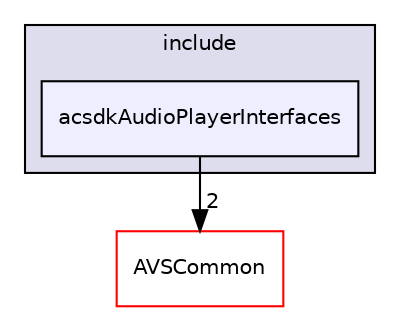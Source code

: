 digraph "/workplace/avs-device-sdk/capabilities/AudioPlayer/acsdkAudioPlayerInterfaces/include/acsdkAudioPlayerInterfaces" {
  compound=true
  node [ fontsize="10", fontname="Helvetica"];
  edge [ labelfontsize="10", labelfontname="Helvetica"];
  subgraph clusterdir_da75a2d73952d6c6519269aed5b47a37 {
    graph [ bgcolor="#ddddee", pencolor="black", label="include" fontname="Helvetica", fontsize="10", URL="dir_da75a2d73952d6c6519269aed5b47a37.html"]
  dir_6044d1f8f3214b88c65bc2b391e9dcbd [shape=box, label="acsdkAudioPlayerInterfaces", style="filled", fillcolor="#eeeeff", pencolor="black", URL="dir_6044d1f8f3214b88c65bc2b391e9dcbd.html"];
  }
  dir_13e65effb2bde530b17b3d5eefcd0266 [shape=box label="AVSCommon" fillcolor="white" style="filled" color="red" URL="dir_13e65effb2bde530b17b3d5eefcd0266.html"];
  dir_6044d1f8f3214b88c65bc2b391e9dcbd->dir_13e65effb2bde530b17b3d5eefcd0266 [headlabel="2", labeldistance=1.5 headhref="dir_000280_000017.html"];
}

